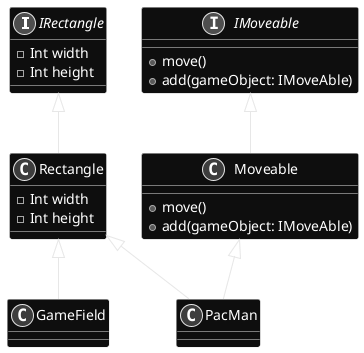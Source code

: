 @startuml
skinparam backgroundcolor transparent
skinparam monochrome reverse
skinparam shadowing false


interface IRectangle {
  -Int width
  -Int height
}

class Rectangle {
  -Int width
  -Int height
}

interface IMoveable {
    + move()
    + add(gameObject: IMoveAble)
}

class Moveable {
    + move()
    + add(gameObject: IMoveAble)
}


IMoveable <|-- Moveable
IRectangle <|-- Rectangle
Rectangle <|-- GameField
Rectangle <|-- PacMan
Moveable <|-- PacMan

@enduml



@startuml
skinparam backgroundcolor transparent
skinparam monochrome reverse
skinparam shadowing false

class Rectangle {
  -Int width
  -Int height
}

Rectangle <|-- GameField

@enduml



@startuml
skinparam backgroundcolor transparent
skinparam monochrome reverse
skinparam shadowing false


interface IRectangle {
  -Int width
  -Int height
}

class Rectangle {
  -Int width
  -Int height
}

IRectangle <|-- GameField
Rectangle <-- GameField : delegate

@enduml